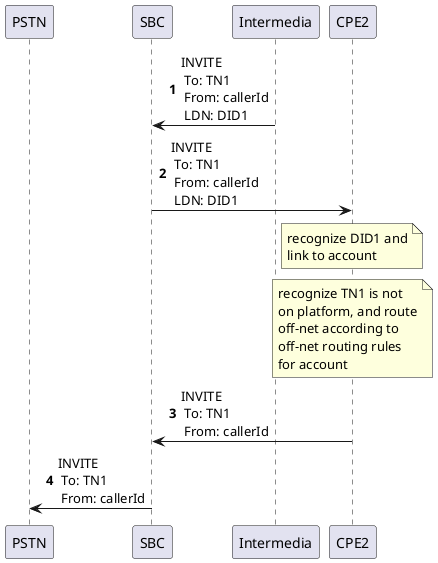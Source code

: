 @startuml
'https://plantuml.com/sequence-diagram

autonumber

participant "PSTN" as pstn
participant "SBC" as sbc
participant Intermedia as im
participant CPE2 as cpe2

im -> sbc: INVITE\n To: TN1\n From: callerId\n LDN: DID1
sbc -> cpe2: INVITE\n To: TN1\n From: callerId\n LDN: DID1
note over cpe2
    recognize DID1 and
    link to account
end note
note over cpe2
    recognize TN1 is not
    on platform, and route
    off-net according to
    off-net routing rules
    for account
end note
cpe2 -> sbc: INVITE\n To: TN1\n From: callerId
sbc -> pstn: INVITE\n To: TN1\n From: callerId

@enduml